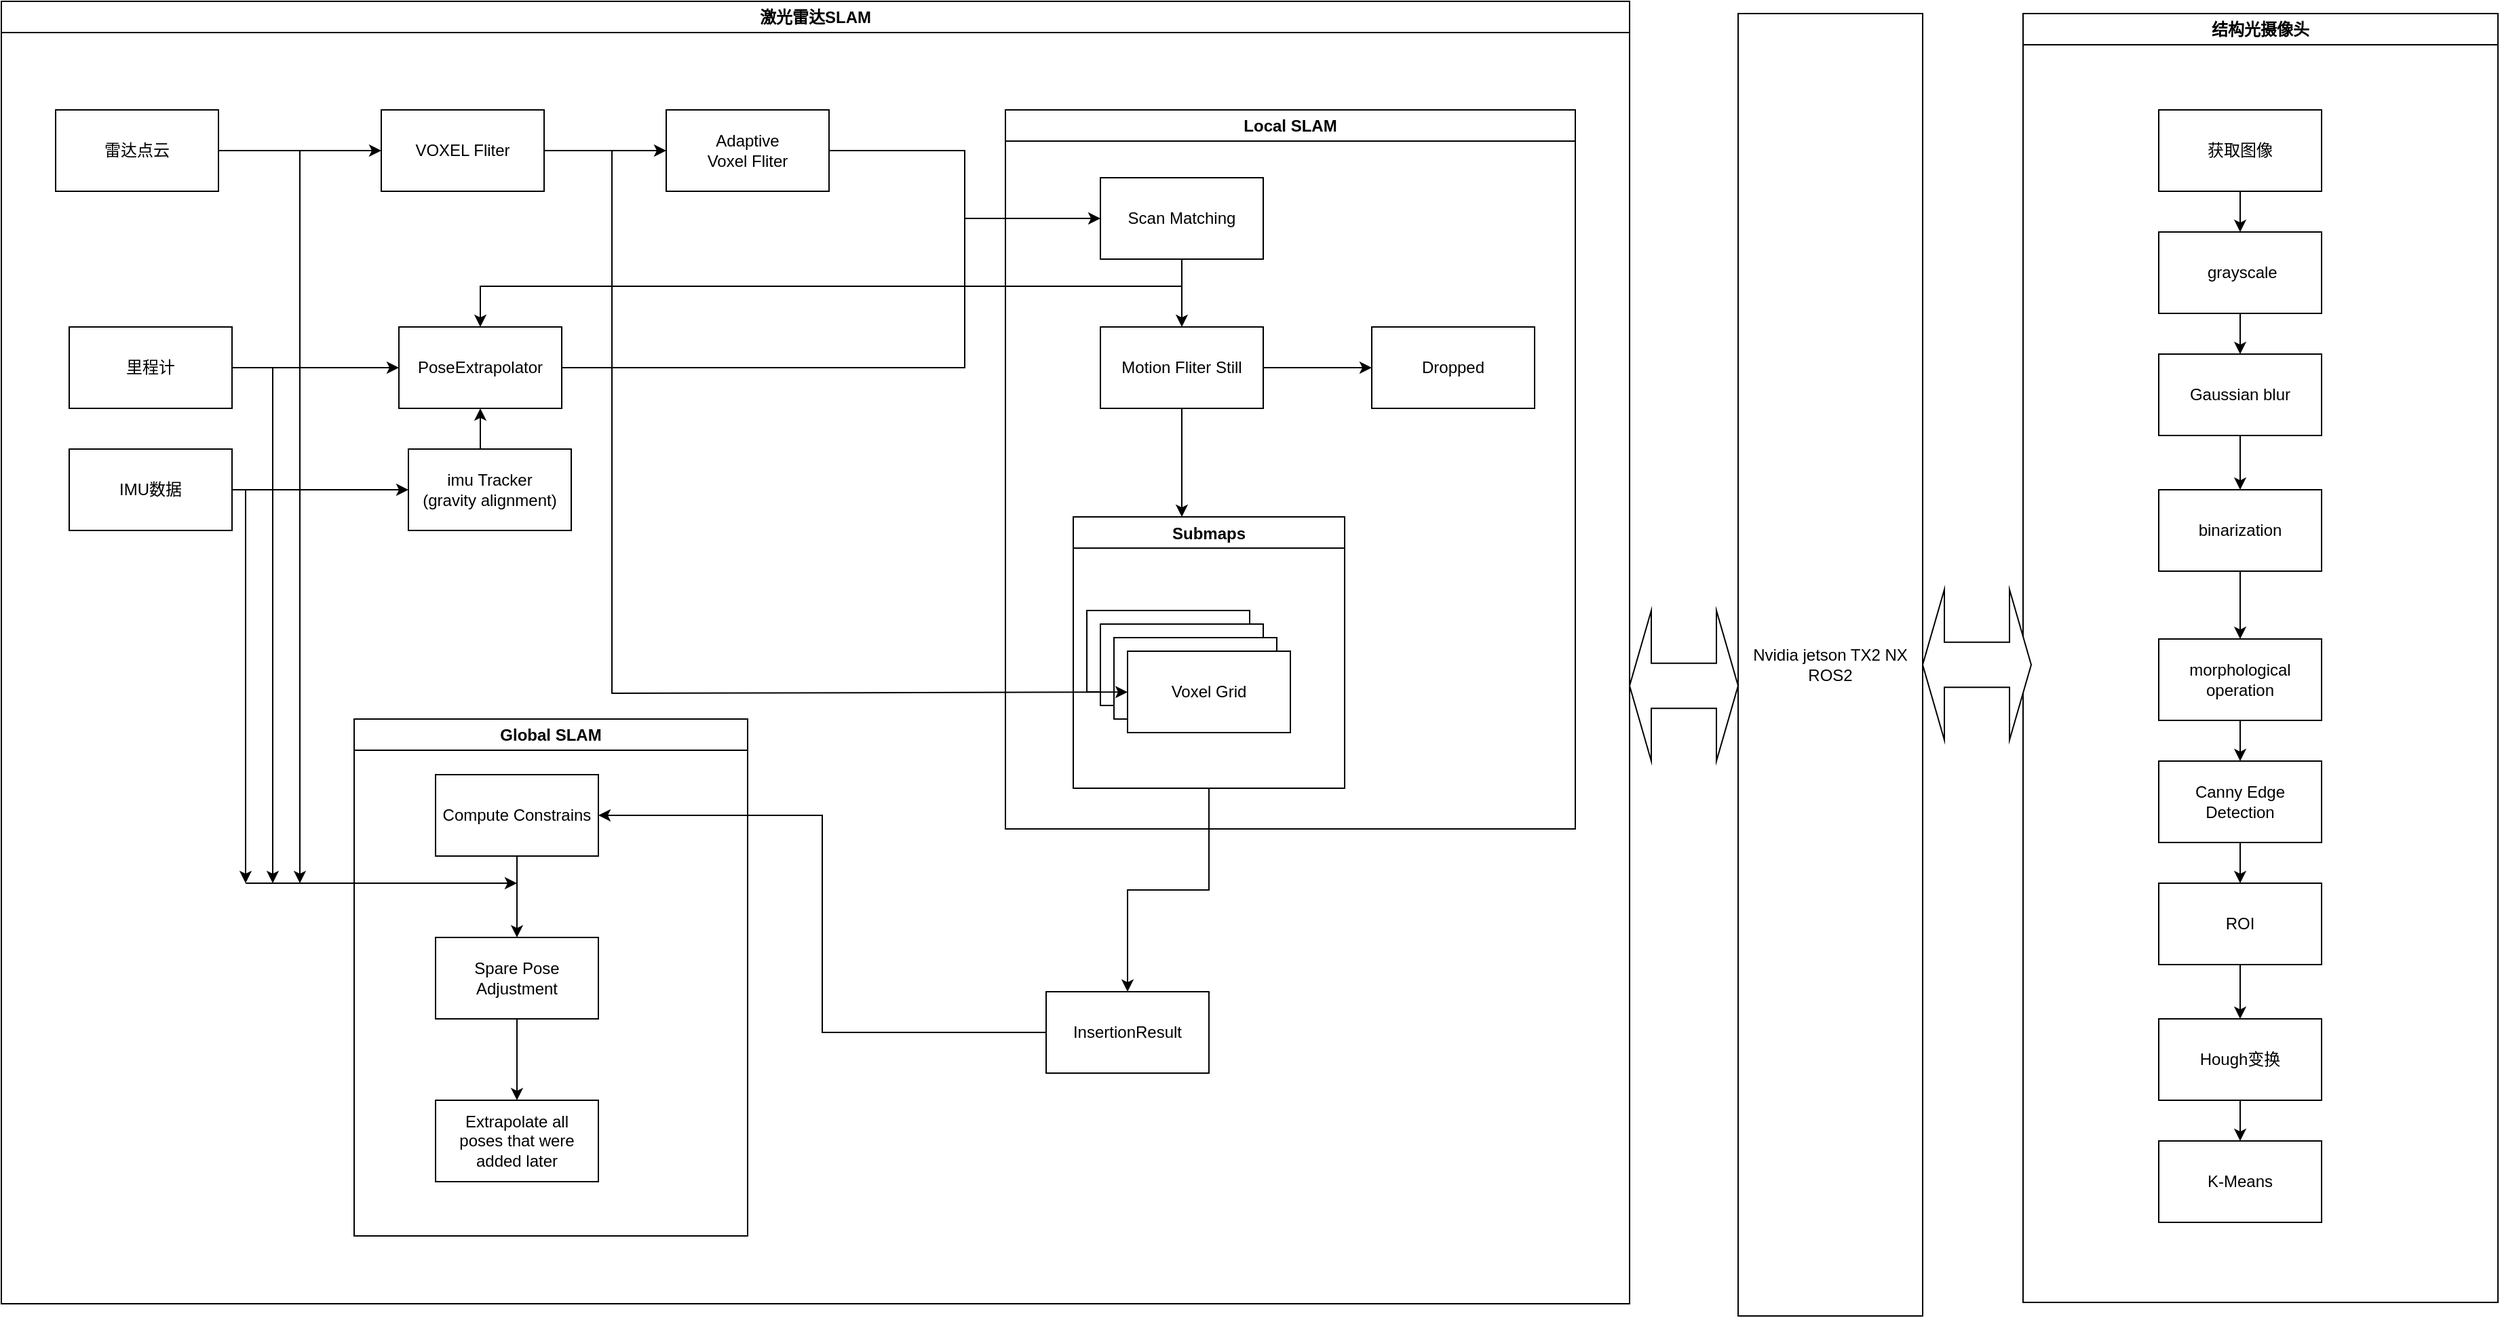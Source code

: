 <mxfile version="24.2.0" type="device">
  <diagram name="第 1 页" id="7TsgkJayR5R412axOR5a">
    <mxGraphModel dx="2678" dy="1594" grid="1" gridSize="10" guides="1" tooltips="1" connect="1" arrows="1" fold="1" page="1" pageScale="1" pageWidth="827" pageHeight="1169" math="0" shadow="0">
      <root>
        <mxCell id="0" />
        <mxCell id="1" parent="0" />
        <mxCell id="tbdM-9PbUrrWLAOIcfoR-1" value="Nvidia jetson TX2 NX&lt;div&gt;&lt;div&gt;ROS2&lt;/div&gt;&lt;/div&gt;" style="rounded=0;whiteSpace=wrap;html=1;" vertex="1" parent="1">
          <mxGeometry x="1340" y="669" width="136" height="960" as="geometry" />
        </mxCell>
        <mxCell id="tbdM-9PbUrrWLAOIcfoR-4" value="激光雷达SLAM" style="swimlane;whiteSpace=wrap;html=1;" vertex="1" parent="1">
          <mxGeometry x="60" y="660" width="1200" height="960" as="geometry" />
        </mxCell>
        <mxCell id="tbdM-9PbUrrWLAOIcfoR-5" value="结构光摄像头" style="swimlane;whiteSpace=wrap;html=1;" vertex="1" parent="1">
          <mxGeometry x="1550" y="669" width="350" height="950" as="geometry" />
        </mxCell>
        <mxCell id="tbdM-9PbUrrWLAOIcfoR-63" value="" style="edgeStyle=orthogonalEdgeStyle;rounded=0;orthogonalLoop=1;jettySize=auto;html=1;" edge="1" parent="tbdM-9PbUrrWLAOIcfoR-5" source="tbdM-9PbUrrWLAOIcfoR-61" target="tbdM-9PbUrrWLAOIcfoR-62">
          <mxGeometry relative="1" as="geometry" />
        </mxCell>
        <mxCell id="tbdM-9PbUrrWLAOIcfoR-61" value="获取图像" style="rounded=0;whiteSpace=wrap;html=1;" vertex="1" parent="tbdM-9PbUrrWLAOIcfoR-5">
          <mxGeometry x="100" y="71" width="120" height="60" as="geometry" />
        </mxCell>
        <mxCell id="tbdM-9PbUrrWLAOIcfoR-68" value="" style="edgeStyle=orthogonalEdgeStyle;rounded=0;orthogonalLoop=1;jettySize=auto;html=1;" edge="1" parent="tbdM-9PbUrrWLAOIcfoR-5" source="tbdM-9PbUrrWLAOIcfoR-62" target="tbdM-9PbUrrWLAOIcfoR-67">
          <mxGeometry relative="1" as="geometry" />
        </mxCell>
        <mxCell id="tbdM-9PbUrrWLAOIcfoR-62" value="&amp;nbsp;grayscale" style="whiteSpace=wrap;html=1;rounded=0;" vertex="1" parent="tbdM-9PbUrrWLAOIcfoR-5">
          <mxGeometry x="100" y="161" width="120" height="60" as="geometry" />
        </mxCell>
        <mxCell id="tbdM-9PbUrrWLAOIcfoR-70" value="" style="edgeStyle=orthogonalEdgeStyle;rounded=0;orthogonalLoop=1;jettySize=auto;html=1;" edge="1" parent="tbdM-9PbUrrWLAOIcfoR-5" source="tbdM-9PbUrrWLAOIcfoR-67" target="tbdM-9PbUrrWLAOIcfoR-69">
          <mxGeometry relative="1" as="geometry" />
        </mxCell>
        <mxCell id="tbdM-9PbUrrWLAOIcfoR-67" value="Gaussian blur" style="whiteSpace=wrap;html=1;rounded=0;" vertex="1" parent="tbdM-9PbUrrWLAOIcfoR-5">
          <mxGeometry x="100" y="251" width="120" height="60" as="geometry" />
        </mxCell>
        <mxCell id="tbdM-9PbUrrWLAOIcfoR-72" value="" style="edgeStyle=orthogonalEdgeStyle;rounded=0;orthogonalLoop=1;jettySize=auto;html=1;" edge="1" parent="tbdM-9PbUrrWLAOIcfoR-5" source="tbdM-9PbUrrWLAOIcfoR-69" target="tbdM-9PbUrrWLAOIcfoR-71">
          <mxGeometry relative="1" as="geometry" />
        </mxCell>
        <mxCell id="tbdM-9PbUrrWLAOIcfoR-69" value="binarization" style="whiteSpace=wrap;html=1;rounded=0;" vertex="1" parent="tbdM-9PbUrrWLAOIcfoR-5">
          <mxGeometry x="100" y="351" width="120" height="60" as="geometry" />
        </mxCell>
        <mxCell id="tbdM-9PbUrrWLAOIcfoR-74" value="" style="edgeStyle=orthogonalEdgeStyle;rounded=0;orthogonalLoop=1;jettySize=auto;html=1;" edge="1" parent="tbdM-9PbUrrWLAOIcfoR-5" source="tbdM-9PbUrrWLAOIcfoR-71" target="tbdM-9PbUrrWLAOIcfoR-73">
          <mxGeometry relative="1" as="geometry" />
        </mxCell>
        <mxCell id="tbdM-9PbUrrWLAOIcfoR-71" value="morphological operation" style="whiteSpace=wrap;html=1;rounded=0;" vertex="1" parent="tbdM-9PbUrrWLAOIcfoR-5">
          <mxGeometry x="100" y="461" width="120" height="60" as="geometry" />
        </mxCell>
        <mxCell id="tbdM-9PbUrrWLAOIcfoR-77" value="" style="edgeStyle=orthogonalEdgeStyle;rounded=0;orthogonalLoop=1;jettySize=auto;html=1;" edge="1" parent="tbdM-9PbUrrWLAOIcfoR-5" source="tbdM-9PbUrrWLAOIcfoR-73" target="tbdM-9PbUrrWLAOIcfoR-76">
          <mxGeometry relative="1" as="geometry" />
        </mxCell>
        <mxCell id="tbdM-9PbUrrWLAOIcfoR-73" value="Canny Edge Detection" style="whiteSpace=wrap;html=1;rounded=0;" vertex="1" parent="tbdM-9PbUrrWLAOIcfoR-5">
          <mxGeometry x="100" y="551" width="120" height="60" as="geometry" />
        </mxCell>
        <mxCell id="tbdM-9PbUrrWLAOIcfoR-83" style="edgeStyle=orthogonalEdgeStyle;rounded=0;orthogonalLoop=1;jettySize=auto;html=1;entryX=0.5;entryY=0;entryDx=0;entryDy=0;" edge="1" parent="tbdM-9PbUrrWLAOIcfoR-5" source="tbdM-9PbUrrWLAOIcfoR-76" target="tbdM-9PbUrrWLAOIcfoR-80">
          <mxGeometry relative="1" as="geometry" />
        </mxCell>
        <mxCell id="tbdM-9PbUrrWLAOIcfoR-76" value="ROI" style="whiteSpace=wrap;html=1;rounded=0;" vertex="1" parent="tbdM-9PbUrrWLAOIcfoR-5">
          <mxGeometry x="100" y="641" width="120" height="60" as="geometry" />
        </mxCell>
        <mxCell id="tbdM-9PbUrrWLAOIcfoR-78" value="K-Means" style="whiteSpace=wrap;html=1;rounded=0;" vertex="1" parent="tbdM-9PbUrrWLAOIcfoR-5">
          <mxGeometry x="100" y="831" width="120" height="60" as="geometry" />
        </mxCell>
        <mxCell id="tbdM-9PbUrrWLAOIcfoR-84" style="edgeStyle=orthogonalEdgeStyle;rounded=0;orthogonalLoop=1;jettySize=auto;html=1;entryX=0.5;entryY=0;entryDx=0;entryDy=0;" edge="1" parent="tbdM-9PbUrrWLAOIcfoR-5" source="tbdM-9PbUrrWLAOIcfoR-80" target="tbdM-9PbUrrWLAOIcfoR-78">
          <mxGeometry relative="1" as="geometry" />
        </mxCell>
        <mxCell id="tbdM-9PbUrrWLAOIcfoR-80" value="Hough变换" style="whiteSpace=wrap;html=1;rounded=0;" vertex="1" parent="tbdM-9PbUrrWLAOIcfoR-5">
          <mxGeometry x="100" y="741" width="120" height="60" as="geometry" />
        </mxCell>
        <mxCell id="tbdM-9PbUrrWLAOIcfoR-14" style="edgeStyle=orthogonalEdgeStyle;rounded=0;orthogonalLoop=1;jettySize=auto;html=1;" edge="1" parent="1" source="tbdM-9PbUrrWLAOIcfoR-11" target="tbdM-9PbUrrWLAOIcfoR-15">
          <mxGeometry relative="1" as="geometry">
            <mxPoint x="360" y="770" as="targetPoint" />
          </mxGeometry>
        </mxCell>
        <mxCell id="tbdM-9PbUrrWLAOIcfoR-11" value="雷达点云" style="rounded=0;whiteSpace=wrap;html=1;" vertex="1" parent="1">
          <mxGeometry x="100" y="740" width="120" height="60" as="geometry" />
        </mxCell>
        <mxCell id="tbdM-9PbUrrWLAOIcfoR-19" style="edgeStyle=orthogonalEdgeStyle;rounded=0;orthogonalLoop=1;jettySize=auto;html=1;" edge="1" parent="1" source="tbdM-9PbUrrWLAOIcfoR-12" target="tbdM-9PbUrrWLAOIcfoR-20">
          <mxGeometry relative="1" as="geometry">
            <mxPoint x="340" y="950" as="targetPoint" />
          </mxGeometry>
        </mxCell>
        <mxCell id="tbdM-9PbUrrWLAOIcfoR-12" value="IMU数据" style="rounded=0;whiteSpace=wrap;html=1;" vertex="1" parent="1">
          <mxGeometry x="110" y="990" width="120" height="60" as="geometry" />
        </mxCell>
        <mxCell id="tbdM-9PbUrrWLAOIcfoR-22" style="edgeStyle=orthogonalEdgeStyle;rounded=0;orthogonalLoop=1;jettySize=auto;html=1;" edge="1" parent="1" source="tbdM-9PbUrrWLAOIcfoR-13" target="tbdM-9PbUrrWLAOIcfoR-23">
          <mxGeometry relative="1" as="geometry">
            <mxPoint x="360" y="860" as="targetPoint" />
          </mxGeometry>
        </mxCell>
        <mxCell id="tbdM-9PbUrrWLAOIcfoR-13" value="里程计" style="rounded=0;whiteSpace=wrap;html=1;" vertex="1" parent="1">
          <mxGeometry x="110" y="900" width="120" height="60" as="geometry" />
        </mxCell>
        <mxCell id="tbdM-9PbUrrWLAOIcfoR-17" style="edgeStyle=orthogonalEdgeStyle;rounded=0;orthogonalLoop=1;jettySize=auto;html=1;" edge="1" parent="1" source="tbdM-9PbUrrWLAOIcfoR-15" target="tbdM-9PbUrrWLAOIcfoR-18">
          <mxGeometry relative="1" as="geometry">
            <mxPoint x="530" y="770" as="targetPoint" />
          </mxGeometry>
        </mxCell>
        <mxCell id="tbdM-9PbUrrWLAOIcfoR-15" value="VOXEL Fliter" style="rounded=0;whiteSpace=wrap;html=1;" vertex="1" parent="1">
          <mxGeometry x="340" y="740" width="120" height="60" as="geometry" />
        </mxCell>
        <mxCell id="tbdM-9PbUrrWLAOIcfoR-18" value="Adaptive&lt;div&gt;Voxel Fliter&lt;/div&gt;" style="rounded=0;whiteSpace=wrap;html=1;" vertex="1" parent="1">
          <mxGeometry x="550" y="740" width="120" height="60" as="geometry" />
        </mxCell>
        <mxCell id="tbdM-9PbUrrWLAOIcfoR-26" style="edgeStyle=orthogonalEdgeStyle;rounded=0;orthogonalLoop=1;jettySize=auto;html=1;exitX=0.5;exitY=0;exitDx=0;exitDy=0;entryX=0.5;entryY=1;entryDx=0;entryDy=0;" edge="1" parent="1" source="tbdM-9PbUrrWLAOIcfoR-20" target="tbdM-9PbUrrWLAOIcfoR-23">
          <mxGeometry relative="1" as="geometry" />
        </mxCell>
        <mxCell id="tbdM-9PbUrrWLAOIcfoR-20" value="imu Tracker&lt;div&gt;(gravity alignment)&lt;/div&gt;" style="rounded=0;whiteSpace=wrap;html=1;" vertex="1" parent="1">
          <mxGeometry x="360" y="990" width="120" height="60" as="geometry" />
        </mxCell>
        <mxCell id="tbdM-9PbUrrWLAOIcfoR-23" value="PoseExtrapolator" style="rounded=0;whiteSpace=wrap;html=1;" vertex="1" parent="1">
          <mxGeometry x="353" y="900" width="120" height="60" as="geometry" />
        </mxCell>
        <mxCell id="tbdM-9PbUrrWLAOIcfoR-28" value="" style="endArrow=none;html=1;rounded=0;exitX=1;exitY=0.5;exitDx=0;exitDy=0;entryX=1;entryY=0.5;entryDx=0;entryDy=0;" edge="1" parent="1" source="tbdM-9PbUrrWLAOIcfoR-23" target="tbdM-9PbUrrWLAOIcfoR-18">
          <mxGeometry width="50" height="50" relative="1" as="geometry">
            <mxPoint x="620" y="880" as="sourcePoint" />
            <mxPoint x="770" y="780" as="targetPoint" />
            <Array as="points">
              <mxPoint x="770" y="930" />
              <mxPoint x="770" y="770" />
            </Array>
          </mxGeometry>
        </mxCell>
        <mxCell id="tbdM-9PbUrrWLAOIcfoR-29" value="" style="endArrow=classic;html=1;rounded=0;" edge="1" parent="1">
          <mxGeometry width="50" height="50" relative="1" as="geometry">
            <mxPoint x="770" y="820" as="sourcePoint" />
            <mxPoint x="870" y="820" as="targetPoint" />
          </mxGeometry>
        </mxCell>
        <mxCell id="tbdM-9PbUrrWLAOIcfoR-31" style="edgeStyle=orthogonalEdgeStyle;rounded=0;orthogonalLoop=1;jettySize=auto;html=1;" edge="1" parent="1" source="tbdM-9PbUrrWLAOIcfoR-30" target="tbdM-9PbUrrWLAOIcfoR-32">
          <mxGeometry relative="1" as="geometry">
            <mxPoint x="930" y="900" as="targetPoint" />
          </mxGeometry>
        </mxCell>
        <mxCell id="tbdM-9PbUrrWLAOIcfoR-30" value="Scan Matching" style="rounded=0;whiteSpace=wrap;html=1;" vertex="1" parent="1">
          <mxGeometry x="870" y="790" width="120" height="60" as="geometry" />
        </mxCell>
        <mxCell id="tbdM-9PbUrrWLAOIcfoR-34" value="" style="edgeStyle=orthogonalEdgeStyle;rounded=0;orthogonalLoop=1;jettySize=auto;html=1;" edge="1" parent="1" source="tbdM-9PbUrrWLAOIcfoR-32" target="tbdM-9PbUrrWLAOIcfoR-33">
          <mxGeometry relative="1" as="geometry" />
        </mxCell>
        <mxCell id="tbdM-9PbUrrWLAOIcfoR-36" value="" style="edgeStyle=orthogonalEdgeStyle;rounded=0;orthogonalLoop=1;jettySize=auto;html=1;" edge="1" parent="1" source="tbdM-9PbUrrWLAOIcfoR-32">
          <mxGeometry relative="1" as="geometry">
            <mxPoint x="930" y="1040" as="targetPoint" />
          </mxGeometry>
        </mxCell>
        <mxCell id="tbdM-9PbUrrWLAOIcfoR-32" value="Motion Fliter Still" style="rounded=0;whiteSpace=wrap;html=1;" vertex="1" parent="1">
          <mxGeometry x="870" y="900" width="120" height="60" as="geometry" />
        </mxCell>
        <mxCell id="tbdM-9PbUrrWLAOIcfoR-33" value="Dropped" style="rounded=0;whiteSpace=wrap;html=1;" vertex="1" parent="1">
          <mxGeometry x="1070" y="900" width="120" height="60" as="geometry" />
        </mxCell>
        <mxCell id="tbdM-9PbUrrWLAOIcfoR-53" style="edgeStyle=orthogonalEdgeStyle;rounded=0;orthogonalLoop=1;jettySize=auto;html=1;entryX=0.5;entryY=0;entryDx=0;entryDy=0;" edge="1" parent="1" source="tbdM-9PbUrrWLAOIcfoR-37" target="tbdM-9PbUrrWLAOIcfoR-52">
          <mxGeometry relative="1" as="geometry" />
        </mxCell>
        <mxCell id="tbdM-9PbUrrWLAOIcfoR-37" value="Submaps" style="swimlane;" vertex="1" parent="1">
          <mxGeometry x="850" y="1040" width="200" height="200" as="geometry" />
        </mxCell>
        <mxCell id="tbdM-9PbUrrWLAOIcfoR-38" value="Voxel Grid" style="rounded=0;whiteSpace=wrap;html=1;" vertex="1" parent="tbdM-9PbUrrWLAOIcfoR-37">
          <mxGeometry x="10" y="69" width="120" height="60" as="geometry" />
        </mxCell>
        <mxCell id="tbdM-9PbUrrWLAOIcfoR-39" value="Voxel Grid" style="rounded=0;whiteSpace=wrap;html=1;" vertex="1" parent="1">
          <mxGeometry x="870" y="1119" width="120" height="60" as="geometry" />
        </mxCell>
        <mxCell id="tbdM-9PbUrrWLAOIcfoR-40" value="Voxel Grid" style="rounded=0;whiteSpace=wrap;html=1;" vertex="1" parent="1">
          <mxGeometry x="880" y="1129" width="120" height="60" as="geometry" />
        </mxCell>
        <mxCell id="tbdM-9PbUrrWLAOIcfoR-41" value="Voxel Grid" style="rounded=0;whiteSpace=wrap;html=1;" vertex="1" parent="1">
          <mxGeometry x="890" y="1139" width="120" height="60" as="geometry" />
        </mxCell>
        <mxCell id="tbdM-9PbUrrWLAOIcfoR-42" value="" style="endArrow=classic;html=1;rounded=0;" edge="1" parent="1" target="tbdM-9PbUrrWLAOIcfoR-41">
          <mxGeometry width="50" height="50" relative="1" as="geometry">
            <mxPoint x="510" y="770" as="sourcePoint" />
            <mxPoint x="600" y="1080" as="targetPoint" />
            <Array as="points">
              <mxPoint x="510" y="1170" />
            </Array>
          </mxGeometry>
        </mxCell>
        <mxCell id="tbdM-9PbUrrWLAOIcfoR-43" value="" style="endArrow=classic;html=1;rounded=0;entryX=0.5;entryY=0;entryDx=0;entryDy=0;" edge="1" parent="1" target="tbdM-9PbUrrWLAOIcfoR-23">
          <mxGeometry width="50" height="50" relative="1" as="geometry">
            <mxPoint x="930" y="870" as="sourcePoint" />
            <mxPoint x="800" y="960" as="targetPoint" />
            <Array as="points">
              <mxPoint x="413" y="870" />
            </Array>
          </mxGeometry>
        </mxCell>
        <mxCell id="tbdM-9PbUrrWLAOIcfoR-44" value="Global SLAM" style="swimlane;whiteSpace=wrap;html=1;" vertex="1" parent="1">
          <mxGeometry x="320" y="1189" width="290" height="381" as="geometry" />
        </mxCell>
        <mxCell id="tbdM-9PbUrrWLAOIcfoR-50" style="edgeStyle=orthogonalEdgeStyle;rounded=0;orthogonalLoop=1;jettySize=auto;html=1;entryX=0.5;entryY=0;entryDx=0;entryDy=0;" edge="1" parent="tbdM-9PbUrrWLAOIcfoR-44" source="tbdM-9PbUrrWLAOIcfoR-47" target="tbdM-9PbUrrWLAOIcfoR-48">
          <mxGeometry relative="1" as="geometry" />
        </mxCell>
        <mxCell id="tbdM-9PbUrrWLAOIcfoR-47" value="Compute Constrains" style="rounded=0;whiteSpace=wrap;html=1;" vertex="1" parent="tbdM-9PbUrrWLAOIcfoR-44">
          <mxGeometry x="60" y="41" width="120" height="60" as="geometry" />
        </mxCell>
        <mxCell id="tbdM-9PbUrrWLAOIcfoR-51" style="edgeStyle=orthogonalEdgeStyle;rounded=0;orthogonalLoop=1;jettySize=auto;html=1;entryX=0.5;entryY=0;entryDx=0;entryDy=0;" edge="1" parent="tbdM-9PbUrrWLAOIcfoR-44" source="tbdM-9PbUrrWLAOIcfoR-48" target="tbdM-9PbUrrWLAOIcfoR-49">
          <mxGeometry relative="1" as="geometry" />
        </mxCell>
        <mxCell id="tbdM-9PbUrrWLAOIcfoR-48" value="Spare Pose&lt;div&gt;Adjustment&lt;/div&gt;" style="rounded=0;whiteSpace=wrap;html=1;" vertex="1" parent="tbdM-9PbUrrWLAOIcfoR-44">
          <mxGeometry x="60" y="161" width="120" height="60" as="geometry" />
        </mxCell>
        <mxCell id="tbdM-9PbUrrWLAOIcfoR-49" value="Extrapolate all&lt;div&gt;poses that were added later&lt;/div&gt;" style="rounded=0;whiteSpace=wrap;html=1;" vertex="1" parent="tbdM-9PbUrrWLAOIcfoR-44">
          <mxGeometry x="60" y="281" width="120" height="60" as="geometry" />
        </mxCell>
        <mxCell id="tbdM-9PbUrrWLAOIcfoR-58" value="" style="endArrow=classic;html=1;rounded=0;" edge="1" parent="tbdM-9PbUrrWLAOIcfoR-44">
          <mxGeometry width="50" height="50" relative="1" as="geometry">
            <mxPoint x="-80" y="121" as="sourcePoint" />
            <mxPoint x="120" y="121" as="targetPoint" />
          </mxGeometry>
        </mxCell>
        <mxCell id="tbdM-9PbUrrWLAOIcfoR-45" value="Local SLAM" style="swimlane;whiteSpace=wrap;html=1;" vertex="1" parent="1">
          <mxGeometry x="800" y="740" width="420" height="530" as="geometry" />
        </mxCell>
        <mxCell id="tbdM-9PbUrrWLAOIcfoR-54" style="edgeStyle=orthogonalEdgeStyle;rounded=0;orthogonalLoop=1;jettySize=auto;html=1;entryX=1;entryY=0.5;entryDx=0;entryDy=0;" edge="1" parent="1" source="tbdM-9PbUrrWLAOIcfoR-52" target="tbdM-9PbUrrWLAOIcfoR-47">
          <mxGeometry relative="1" as="geometry" />
        </mxCell>
        <mxCell id="tbdM-9PbUrrWLAOIcfoR-52" value="InsertionResult" style="rounded=0;whiteSpace=wrap;html=1;" vertex="1" parent="1">
          <mxGeometry x="830" y="1390" width="120" height="60" as="geometry" />
        </mxCell>
        <mxCell id="tbdM-9PbUrrWLAOIcfoR-55" value="" style="endArrow=classic;html=1;rounded=0;" edge="1" parent="1">
          <mxGeometry width="50" height="50" relative="1" as="geometry">
            <mxPoint x="280" y="770" as="sourcePoint" />
            <mxPoint x="280" y="1310" as="targetPoint" />
          </mxGeometry>
        </mxCell>
        <mxCell id="tbdM-9PbUrrWLAOIcfoR-56" value="" style="endArrow=classic;html=1;rounded=0;" edge="1" parent="1">
          <mxGeometry width="50" height="50" relative="1" as="geometry">
            <mxPoint x="260" y="930" as="sourcePoint" />
            <mxPoint x="260" y="1310" as="targetPoint" />
          </mxGeometry>
        </mxCell>
        <mxCell id="tbdM-9PbUrrWLAOIcfoR-57" value="" style="endArrow=classic;html=1;rounded=0;" edge="1" parent="1">
          <mxGeometry width="50" height="50" relative="1" as="geometry">
            <mxPoint x="240" y="1020" as="sourcePoint" />
            <mxPoint x="240" y="1310" as="targetPoint" />
          </mxGeometry>
        </mxCell>
        <mxCell id="tbdM-9PbUrrWLAOIcfoR-60" value="" style="shape=doubleArrow;whiteSpace=wrap;html=1;" vertex="1" parent="1">
          <mxGeometry x="1260" y="1109" width="80" height="111" as="geometry" />
        </mxCell>
        <mxCell id="tbdM-9PbUrrWLAOIcfoR-85" value="" style="shape=doubleArrow;whiteSpace=wrap;html=1;" vertex="1" parent="1">
          <mxGeometry x="1476" y="1093.5" width="80" height="111" as="geometry" />
        </mxCell>
      </root>
    </mxGraphModel>
  </diagram>
</mxfile>
